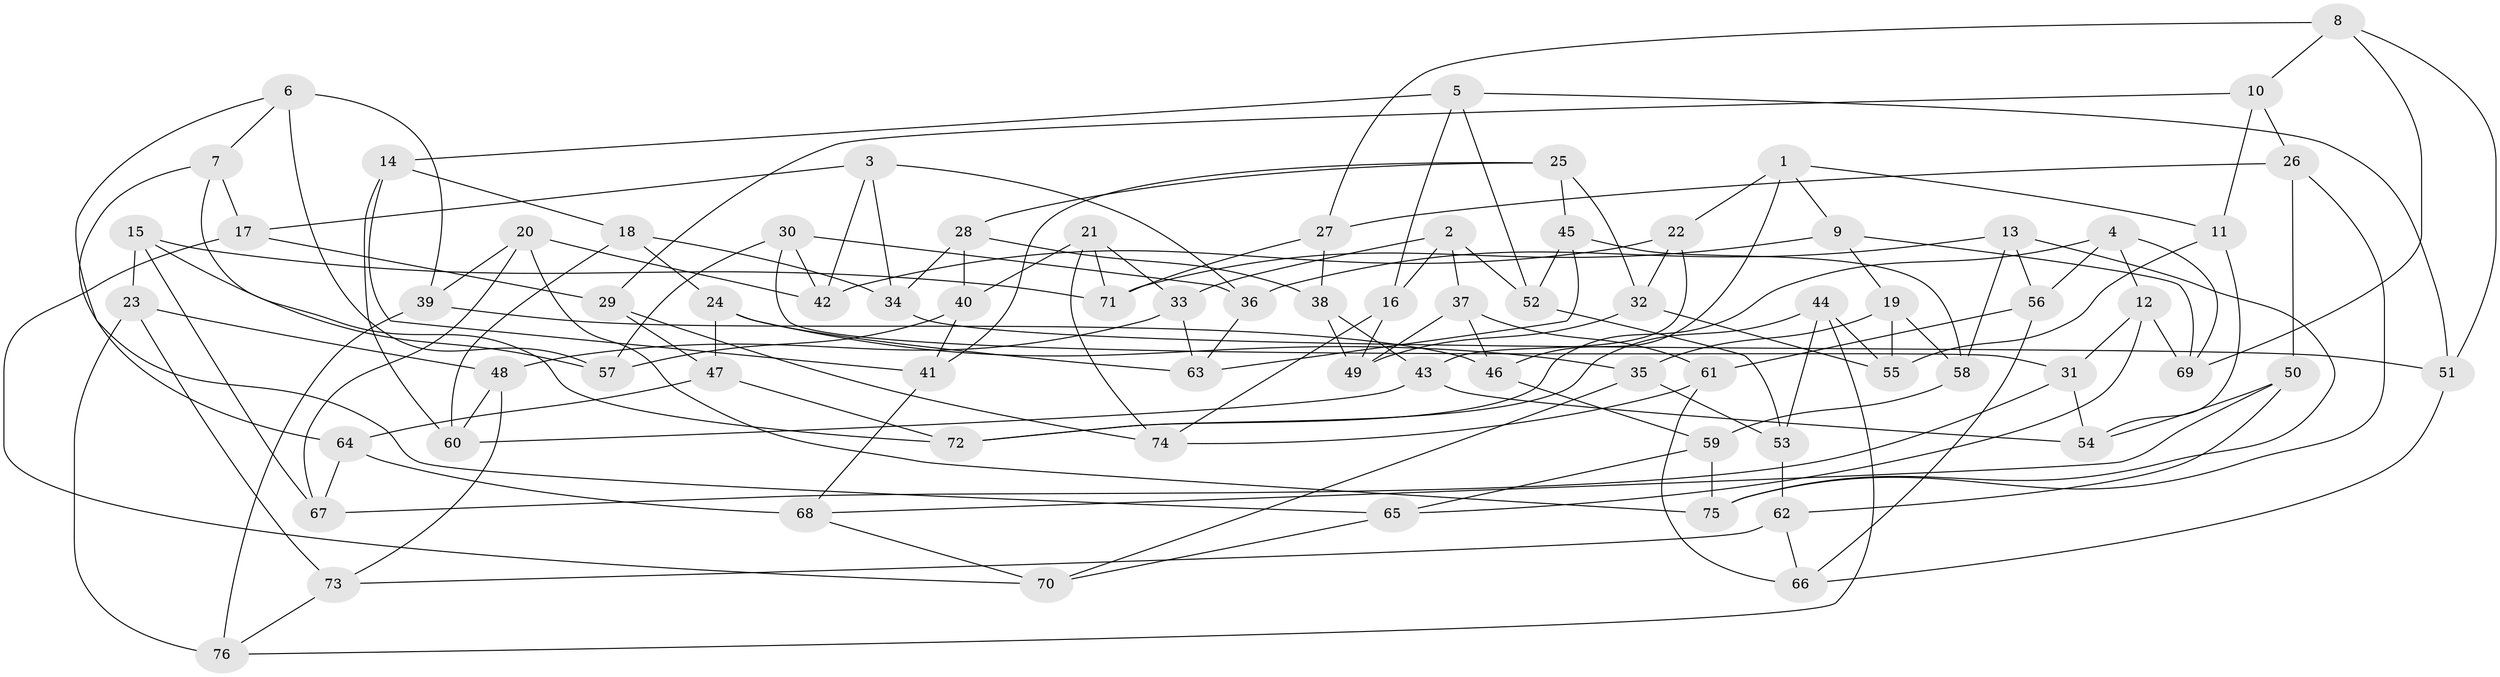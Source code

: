 // Generated by graph-tools (version 1.1) at 2025/37/03/09/25 02:37:47]
// undirected, 76 vertices, 152 edges
graph export_dot {
graph [start="1"]
  node [color=gray90,style=filled];
  1;
  2;
  3;
  4;
  5;
  6;
  7;
  8;
  9;
  10;
  11;
  12;
  13;
  14;
  15;
  16;
  17;
  18;
  19;
  20;
  21;
  22;
  23;
  24;
  25;
  26;
  27;
  28;
  29;
  30;
  31;
  32;
  33;
  34;
  35;
  36;
  37;
  38;
  39;
  40;
  41;
  42;
  43;
  44;
  45;
  46;
  47;
  48;
  49;
  50;
  51;
  52;
  53;
  54;
  55;
  56;
  57;
  58;
  59;
  60;
  61;
  62;
  63;
  64;
  65;
  66;
  67;
  68;
  69;
  70;
  71;
  72;
  73;
  74;
  75;
  76;
  1 -- 46;
  1 -- 11;
  1 -- 9;
  1 -- 22;
  2 -- 33;
  2 -- 52;
  2 -- 16;
  2 -- 37;
  3 -- 34;
  3 -- 42;
  3 -- 17;
  3 -- 36;
  4 -- 72;
  4 -- 12;
  4 -- 56;
  4 -- 69;
  5 -- 51;
  5 -- 16;
  5 -- 52;
  5 -- 14;
  6 -- 7;
  6 -- 57;
  6 -- 39;
  6 -- 65;
  7 -- 64;
  7 -- 72;
  7 -- 17;
  8 -- 10;
  8 -- 51;
  8 -- 69;
  8 -- 27;
  9 -- 69;
  9 -- 71;
  9 -- 19;
  10 -- 29;
  10 -- 26;
  10 -- 11;
  11 -- 55;
  11 -- 54;
  12 -- 65;
  12 -- 31;
  12 -- 69;
  13 -- 75;
  13 -- 58;
  13 -- 36;
  13 -- 56;
  14 -- 60;
  14 -- 18;
  14 -- 41;
  15 -- 57;
  15 -- 23;
  15 -- 67;
  15 -- 71;
  16 -- 49;
  16 -- 74;
  17 -- 29;
  17 -- 70;
  18 -- 60;
  18 -- 24;
  18 -- 34;
  19 -- 58;
  19 -- 55;
  19 -- 35;
  20 -- 39;
  20 -- 67;
  20 -- 75;
  20 -- 42;
  21 -- 71;
  21 -- 33;
  21 -- 40;
  21 -- 74;
  22 -- 43;
  22 -- 32;
  22 -- 42;
  23 -- 73;
  23 -- 76;
  23 -- 48;
  24 -- 63;
  24 -- 47;
  24 -- 35;
  25 -- 45;
  25 -- 28;
  25 -- 32;
  25 -- 41;
  26 -- 50;
  26 -- 75;
  26 -- 27;
  27 -- 38;
  27 -- 71;
  28 -- 40;
  28 -- 34;
  28 -- 38;
  29 -- 47;
  29 -- 74;
  30 -- 36;
  30 -- 42;
  30 -- 31;
  30 -- 57;
  31 -- 54;
  31 -- 67;
  32 -- 49;
  32 -- 55;
  33 -- 63;
  33 -- 48;
  34 -- 51;
  35 -- 70;
  35 -- 53;
  36 -- 63;
  37 -- 46;
  37 -- 61;
  37 -- 49;
  38 -- 43;
  38 -- 49;
  39 -- 46;
  39 -- 76;
  40 -- 57;
  40 -- 41;
  41 -- 68;
  43 -- 60;
  43 -- 54;
  44 -- 72;
  44 -- 53;
  44 -- 76;
  44 -- 55;
  45 -- 58;
  45 -- 52;
  45 -- 63;
  46 -- 59;
  47 -- 64;
  47 -- 72;
  48 -- 60;
  48 -- 73;
  50 -- 54;
  50 -- 68;
  50 -- 62;
  51 -- 66;
  52 -- 53;
  53 -- 62;
  56 -- 61;
  56 -- 66;
  58 -- 59;
  59 -- 75;
  59 -- 65;
  61 -- 74;
  61 -- 66;
  62 -- 66;
  62 -- 73;
  64 -- 68;
  64 -- 67;
  65 -- 70;
  68 -- 70;
  73 -- 76;
}
